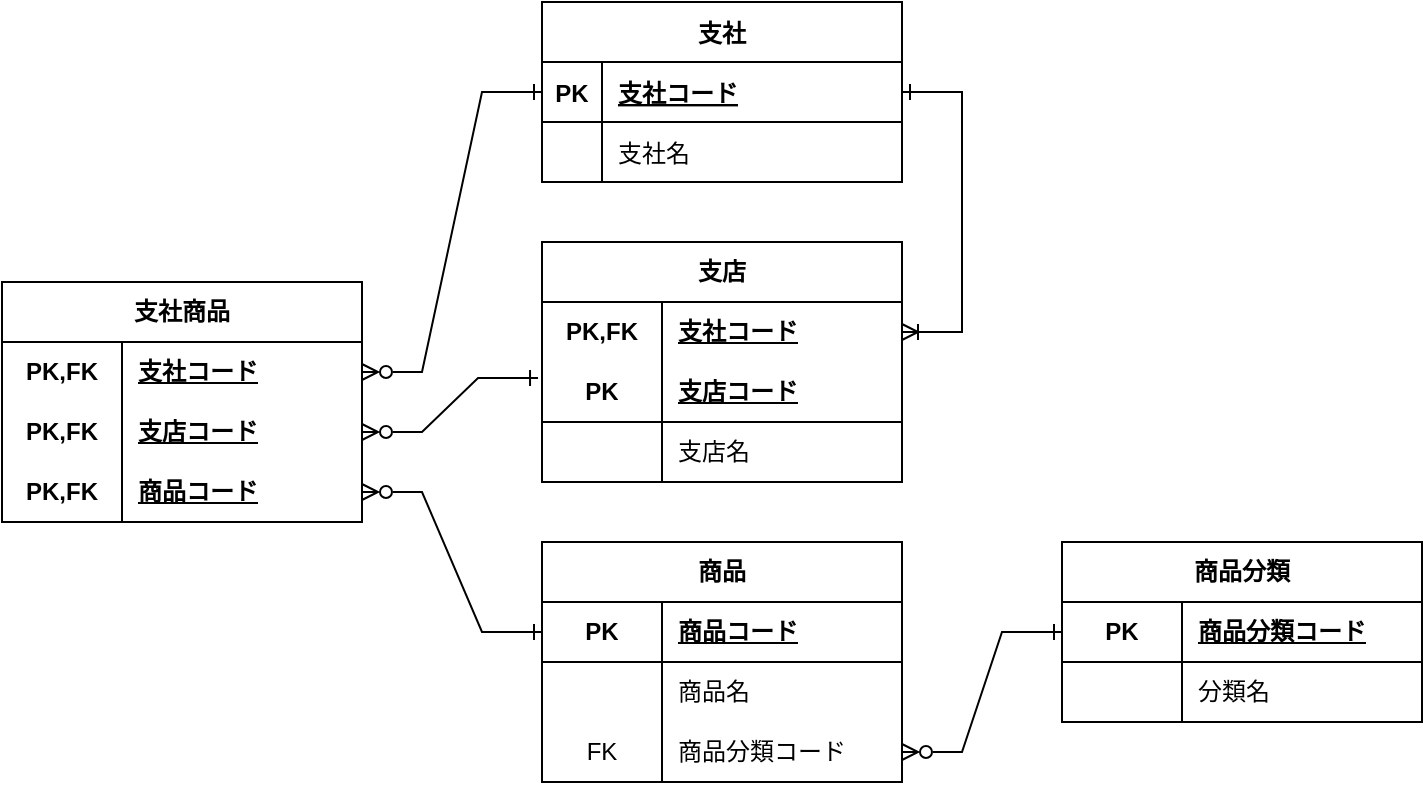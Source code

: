 <mxfile version="21.3.3" type="device">
  <diagram id="R2lEEEUBdFMjLlhIrx00" name="Page-1">
    <mxGraphModel dx="825" dy="484" grid="1" gridSize="10" guides="1" tooltips="1" connect="1" arrows="1" fold="1" page="1" pageScale="1" pageWidth="850" pageHeight="1100" math="0" shadow="0" extFonts="Permanent Marker^https://fonts.googleapis.com/css?family=Permanent+Marker">
      <root>
        <mxCell id="0" />
        <mxCell id="1" parent="0" />
        <mxCell id="C-vyLk0tnHw3VtMMgP7b-2" value="支社" style="shape=table;startSize=30;container=1;collapsible=1;childLayout=tableLayout;fixedRows=1;rowLines=0;fontStyle=1;align=center;resizeLast=1;" parent="1" vertex="1">
          <mxGeometry x="310" y="90" width="180" height="90" as="geometry" />
        </mxCell>
        <mxCell id="C-vyLk0tnHw3VtMMgP7b-3" value="" style="shape=partialRectangle;collapsible=0;dropTarget=0;pointerEvents=0;fillColor=none;points=[[0,0.5],[1,0.5]];portConstraint=eastwest;top=0;left=0;right=0;bottom=1;" parent="C-vyLk0tnHw3VtMMgP7b-2" vertex="1">
          <mxGeometry y="30" width="180" height="30" as="geometry" />
        </mxCell>
        <mxCell id="C-vyLk0tnHw3VtMMgP7b-4" value="PK" style="shape=partialRectangle;overflow=hidden;connectable=0;fillColor=none;top=0;left=0;bottom=0;right=0;fontStyle=1;" parent="C-vyLk0tnHw3VtMMgP7b-3" vertex="1">
          <mxGeometry width="30" height="30" as="geometry">
            <mxRectangle width="30" height="30" as="alternateBounds" />
          </mxGeometry>
        </mxCell>
        <mxCell id="C-vyLk0tnHw3VtMMgP7b-5" value="支社コード" style="shape=partialRectangle;overflow=hidden;connectable=0;fillColor=none;top=0;left=0;bottom=0;right=0;align=left;spacingLeft=6;fontStyle=5;" parent="C-vyLk0tnHw3VtMMgP7b-3" vertex="1">
          <mxGeometry x="30" width="150" height="30" as="geometry">
            <mxRectangle width="150" height="30" as="alternateBounds" />
          </mxGeometry>
        </mxCell>
        <mxCell id="C-vyLk0tnHw3VtMMgP7b-6" value="" style="shape=partialRectangle;collapsible=0;dropTarget=0;pointerEvents=0;fillColor=none;points=[[0,0.5],[1,0.5]];portConstraint=eastwest;top=0;left=0;right=0;bottom=0;" parent="C-vyLk0tnHw3VtMMgP7b-2" vertex="1">
          <mxGeometry y="60" width="180" height="30" as="geometry" />
        </mxCell>
        <mxCell id="C-vyLk0tnHw3VtMMgP7b-7" value="" style="shape=partialRectangle;overflow=hidden;connectable=0;fillColor=none;top=0;left=0;bottom=0;right=0;" parent="C-vyLk0tnHw3VtMMgP7b-6" vertex="1">
          <mxGeometry width="30" height="30" as="geometry">
            <mxRectangle width="30" height="30" as="alternateBounds" />
          </mxGeometry>
        </mxCell>
        <mxCell id="C-vyLk0tnHw3VtMMgP7b-8" value="支社名" style="shape=partialRectangle;overflow=hidden;connectable=0;fillColor=none;top=0;left=0;bottom=0;right=0;align=left;spacingLeft=6;" parent="C-vyLk0tnHw3VtMMgP7b-6" vertex="1">
          <mxGeometry x="30" width="150" height="30" as="geometry">
            <mxRectangle width="150" height="30" as="alternateBounds" />
          </mxGeometry>
        </mxCell>
        <mxCell id="HytYquSWt7xit_SrK-fV-26" value="支社商品" style="shape=table;startSize=30;container=1;collapsible=1;childLayout=tableLayout;fixedRows=1;rowLines=0;fontStyle=1;align=center;resizeLast=1;html=1;whiteSpace=wrap;" vertex="1" parent="1">
          <mxGeometry x="40" y="230" width="180" height="120" as="geometry" />
        </mxCell>
        <mxCell id="HytYquSWt7xit_SrK-fV-45" style="shape=tableRow;horizontal=0;startSize=0;swimlaneHead=0;swimlaneBody=0;fillColor=none;collapsible=0;dropTarget=0;points=[[0,0.5],[1,0.5]];portConstraint=eastwest;top=0;left=0;right=0;bottom=0;html=1;" vertex="1" parent="HytYquSWt7xit_SrK-fV-26">
          <mxGeometry y="30" width="180" height="30" as="geometry" />
        </mxCell>
        <mxCell id="HytYquSWt7xit_SrK-fV-46" value="PK,FK" style="shape=partialRectangle;connectable=0;fillColor=none;top=0;left=0;bottom=0;right=0;fontStyle=1;overflow=hidden;html=1;whiteSpace=wrap;" vertex="1" parent="HytYquSWt7xit_SrK-fV-45">
          <mxGeometry width="60" height="30" as="geometry">
            <mxRectangle width="60" height="30" as="alternateBounds" />
          </mxGeometry>
        </mxCell>
        <mxCell id="HytYquSWt7xit_SrK-fV-47" value="支社コード" style="shape=partialRectangle;connectable=0;fillColor=none;top=0;left=0;bottom=0;right=0;align=left;spacingLeft=6;fontStyle=5;overflow=hidden;html=1;whiteSpace=wrap;" vertex="1" parent="HytYquSWt7xit_SrK-fV-45">
          <mxGeometry x="60" width="120" height="30" as="geometry">
            <mxRectangle width="120" height="30" as="alternateBounds" />
          </mxGeometry>
        </mxCell>
        <mxCell id="HytYquSWt7xit_SrK-fV-27" value="" style="shape=tableRow;horizontal=0;startSize=0;swimlaneHead=0;swimlaneBody=0;fillColor=none;collapsible=0;dropTarget=0;points=[[0,0.5],[1,0.5]];portConstraint=eastwest;top=0;left=0;right=0;bottom=0;html=1;" vertex="1" parent="HytYquSWt7xit_SrK-fV-26">
          <mxGeometry y="60" width="180" height="30" as="geometry" />
        </mxCell>
        <mxCell id="HytYquSWt7xit_SrK-fV-28" value="PK,FK" style="shape=partialRectangle;connectable=0;fillColor=none;top=0;left=0;bottom=0;right=0;fontStyle=1;overflow=hidden;html=1;whiteSpace=wrap;" vertex="1" parent="HytYquSWt7xit_SrK-fV-27">
          <mxGeometry width="60" height="30" as="geometry">
            <mxRectangle width="60" height="30" as="alternateBounds" />
          </mxGeometry>
        </mxCell>
        <mxCell id="HytYquSWt7xit_SrK-fV-29" value="支店コード" style="shape=partialRectangle;connectable=0;fillColor=none;top=0;left=0;bottom=0;right=0;align=left;spacingLeft=6;fontStyle=5;overflow=hidden;html=1;whiteSpace=wrap;" vertex="1" parent="HytYquSWt7xit_SrK-fV-27">
          <mxGeometry x="60" width="120" height="30" as="geometry">
            <mxRectangle width="120" height="30" as="alternateBounds" />
          </mxGeometry>
        </mxCell>
        <mxCell id="HytYquSWt7xit_SrK-fV-30" value="" style="shape=tableRow;horizontal=0;startSize=0;swimlaneHead=0;swimlaneBody=0;fillColor=none;collapsible=0;dropTarget=0;points=[[0,0.5],[1,0.5]];portConstraint=eastwest;top=0;left=0;right=0;bottom=1;html=1;" vertex="1" parent="HytYquSWt7xit_SrK-fV-26">
          <mxGeometry y="90" width="180" height="30" as="geometry" />
        </mxCell>
        <mxCell id="HytYquSWt7xit_SrK-fV-31" value="PK,FK" style="shape=partialRectangle;connectable=0;fillColor=none;top=0;left=0;bottom=0;right=0;fontStyle=1;overflow=hidden;html=1;whiteSpace=wrap;" vertex="1" parent="HytYquSWt7xit_SrK-fV-30">
          <mxGeometry width="60" height="30" as="geometry">
            <mxRectangle width="60" height="30" as="alternateBounds" />
          </mxGeometry>
        </mxCell>
        <mxCell id="HytYquSWt7xit_SrK-fV-32" value="商品コード" style="shape=partialRectangle;connectable=0;fillColor=none;top=0;left=0;bottom=0;right=0;align=left;spacingLeft=6;fontStyle=5;overflow=hidden;html=1;whiteSpace=wrap;" vertex="1" parent="HytYquSWt7xit_SrK-fV-30">
          <mxGeometry x="60" width="120" height="30" as="geometry">
            <mxRectangle width="120" height="30" as="alternateBounds" />
          </mxGeometry>
        </mxCell>
        <mxCell id="HytYquSWt7xit_SrK-fV-49" value="" style="edgeStyle=entityRelationEdgeStyle;fontSize=12;html=1;endArrow=ERzeroToMany;rounded=0;entryX=1;entryY=0.5;entryDx=0;entryDy=0;exitX=0;exitY=0.5;exitDx=0;exitDy=0;verticalAlign=top;startArrow=ERone;startFill=0;endFill=0;" edge="1" parent="1" source="C-vyLk0tnHw3VtMMgP7b-3" target="HytYquSWt7xit_SrK-fV-45">
          <mxGeometry width="100" height="100" relative="1" as="geometry">
            <mxPoint x="380" y="310" as="sourcePoint" />
            <mxPoint x="480" y="210" as="targetPoint" />
          </mxGeometry>
        </mxCell>
        <mxCell id="HytYquSWt7xit_SrK-fV-50" value="" style="edgeStyle=entityRelationEdgeStyle;fontSize=12;html=1;endArrow=ERzeroToMany;rounded=0;entryX=1;entryY=0.5;entryDx=0;entryDy=0;exitX=-0.011;exitY=0.267;exitDx=0;exitDy=0;startArrow=ERone;startFill=0;endFill=0;exitPerimeter=0;" edge="1" parent="1" source="HytYquSWt7xit_SrK-fV-64" target="HytYquSWt7xit_SrK-fV-27">
          <mxGeometry width="100" height="100" relative="1" as="geometry">
            <mxPoint x="450" y="315" as="sourcePoint" />
            <mxPoint x="480" y="210" as="targetPoint" />
          </mxGeometry>
        </mxCell>
        <mxCell id="HytYquSWt7xit_SrK-fV-60" value="支店" style="shape=table;startSize=30;container=1;collapsible=1;childLayout=tableLayout;fixedRows=1;rowLines=0;fontStyle=1;align=center;resizeLast=1;html=1;whiteSpace=wrap;strokeColor=default;fontFamily=Helvetica;fontSize=12;fontColor=default;fillColor=none;" vertex="1" parent="1">
          <mxGeometry x="310" y="210" width="180" height="120" as="geometry" />
        </mxCell>
        <mxCell id="HytYquSWt7xit_SrK-fV-61" value="" style="shape=tableRow;horizontal=0;startSize=0;swimlaneHead=0;swimlaneBody=0;fillColor=none;collapsible=0;dropTarget=0;points=[[0,0.5],[1,0.5]];portConstraint=eastwest;top=0;left=0;right=0;bottom=0;html=1;strokeColor=default;fontFamily=Helvetica;fontSize=12;fontColor=default;" vertex="1" parent="HytYquSWt7xit_SrK-fV-60">
          <mxGeometry y="30" width="180" height="30" as="geometry" />
        </mxCell>
        <mxCell id="HytYquSWt7xit_SrK-fV-62" value="PK,FK" style="shape=partialRectangle;connectable=0;fillColor=none;top=0;left=0;bottom=0;right=0;fontStyle=1;overflow=hidden;html=1;whiteSpace=wrap;strokeColor=default;fontFamily=Helvetica;fontSize=12;fontColor=default;" vertex="1" parent="HytYquSWt7xit_SrK-fV-61">
          <mxGeometry width="60" height="30" as="geometry">
            <mxRectangle width="60" height="30" as="alternateBounds" />
          </mxGeometry>
        </mxCell>
        <mxCell id="HytYquSWt7xit_SrK-fV-63" value="支社コード" style="shape=partialRectangle;connectable=0;fillColor=none;top=0;left=0;bottom=0;right=0;align=left;spacingLeft=6;fontStyle=5;overflow=hidden;html=1;whiteSpace=wrap;strokeColor=default;fontFamily=Helvetica;fontSize=12;fontColor=default;" vertex="1" parent="HytYquSWt7xit_SrK-fV-61">
          <mxGeometry x="60" width="120" height="30" as="geometry">
            <mxRectangle width="120" height="30" as="alternateBounds" />
          </mxGeometry>
        </mxCell>
        <mxCell id="HytYquSWt7xit_SrK-fV-64" value="" style="shape=tableRow;horizontal=0;startSize=0;swimlaneHead=0;swimlaneBody=0;fillColor=none;collapsible=0;dropTarget=0;points=[[0,0.5],[1,0.5]];portConstraint=eastwest;top=0;left=0;right=0;bottom=1;html=1;strokeColor=default;fontFamily=Helvetica;fontSize=12;fontColor=default;" vertex="1" parent="HytYquSWt7xit_SrK-fV-60">
          <mxGeometry y="60" width="180" height="30" as="geometry" />
        </mxCell>
        <mxCell id="HytYquSWt7xit_SrK-fV-65" value="PK" style="shape=partialRectangle;connectable=0;fillColor=none;top=0;left=0;bottom=0;right=0;fontStyle=1;overflow=hidden;html=1;whiteSpace=wrap;strokeColor=default;fontFamily=Helvetica;fontSize=12;fontColor=default;" vertex="1" parent="HytYquSWt7xit_SrK-fV-64">
          <mxGeometry width="60" height="30" as="geometry">
            <mxRectangle width="60" height="30" as="alternateBounds" />
          </mxGeometry>
        </mxCell>
        <mxCell id="HytYquSWt7xit_SrK-fV-66" value="支店コード" style="shape=partialRectangle;connectable=0;fillColor=none;top=0;left=0;bottom=0;right=0;align=left;spacingLeft=6;fontStyle=5;overflow=hidden;html=1;whiteSpace=wrap;strokeColor=default;fontFamily=Helvetica;fontSize=12;fontColor=default;" vertex="1" parent="HytYquSWt7xit_SrK-fV-64">
          <mxGeometry x="60" width="120" height="30" as="geometry">
            <mxRectangle width="120" height="30" as="alternateBounds" />
          </mxGeometry>
        </mxCell>
        <mxCell id="HytYquSWt7xit_SrK-fV-67" value="" style="shape=tableRow;horizontal=0;startSize=0;swimlaneHead=0;swimlaneBody=0;fillColor=none;collapsible=0;dropTarget=0;points=[[0,0.5],[1,0.5]];portConstraint=eastwest;top=0;left=0;right=0;bottom=0;html=1;strokeColor=default;fontFamily=Helvetica;fontSize=12;fontColor=default;" vertex="1" parent="HytYquSWt7xit_SrK-fV-60">
          <mxGeometry y="90" width="180" height="30" as="geometry" />
        </mxCell>
        <mxCell id="HytYquSWt7xit_SrK-fV-68" value="" style="shape=partialRectangle;connectable=0;fillColor=none;top=0;left=0;bottom=0;right=0;editable=1;overflow=hidden;html=1;whiteSpace=wrap;strokeColor=default;fontFamily=Helvetica;fontSize=12;fontColor=default;" vertex="1" parent="HytYquSWt7xit_SrK-fV-67">
          <mxGeometry width="60" height="30" as="geometry">
            <mxRectangle width="60" height="30" as="alternateBounds" />
          </mxGeometry>
        </mxCell>
        <mxCell id="HytYquSWt7xit_SrK-fV-69" value="支店名" style="shape=partialRectangle;connectable=0;fillColor=none;top=0;left=0;bottom=0;right=0;align=left;spacingLeft=6;overflow=hidden;html=1;whiteSpace=wrap;strokeColor=default;fontFamily=Helvetica;fontSize=12;fontColor=default;" vertex="1" parent="HytYquSWt7xit_SrK-fV-67">
          <mxGeometry x="60" width="120" height="30" as="geometry">
            <mxRectangle width="120" height="30" as="alternateBounds" />
          </mxGeometry>
        </mxCell>
        <mxCell id="HytYquSWt7xit_SrK-fV-73" value="商品" style="shape=table;startSize=30;container=1;collapsible=1;childLayout=tableLayout;fixedRows=1;rowLines=0;fontStyle=1;align=center;resizeLast=1;html=1;whiteSpace=wrap;strokeColor=default;fontFamily=Helvetica;fontSize=12;fontColor=default;fillColor=none;" vertex="1" parent="1">
          <mxGeometry x="310" y="360" width="180" height="120" as="geometry" />
        </mxCell>
        <mxCell id="HytYquSWt7xit_SrK-fV-77" value="" style="shape=tableRow;horizontal=0;startSize=0;swimlaneHead=0;swimlaneBody=0;fillColor=none;collapsible=0;dropTarget=0;points=[[0,0.5],[1,0.5]];portConstraint=eastwest;top=0;left=0;right=0;bottom=1;html=1;strokeColor=default;fontFamily=Helvetica;fontSize=12;fontColor=default;" vertex="1" parent="HytYquSWt7xit_SrK-fV-73">
          <mxGeometry y="30" width="180" height="30" as="geometry" />
        </mxCell>
        <mxCell id="HytYquSWt7xit_SrK-fV-78" value="PK" style="shape=partialRectangle;connectable=0;fillColor=none;top=0;left=0;bottom=0;right=0;fontStyle=1;overflow=hidden;html=1;whiteSpace=wrap;strokeColor=default;fontFamily=Helvetica;fontSize=12;fontColor=default;" vertex="1" parent="HytYquSWt7xit_SrK-fV-77">
          <mxGeometry width="60" height="30" as="geometry">
            <mxRectangle width="60" height="30" as="alternateBounds" />
          </mxGeometry>
        </mxCell>
        <mxCell id="HytYquSWt7xit_SrK-fV-79" value="商品コード" style="shape=partialRectangle;connectable=0;fillColor=none;top=0;left=0;bottom=0;right=0;align=left;spacingLeft=6;fontStyle=5;overflow=hidden;html=1;whiteSpace=wrap;strokeColor=default;fontFamily=Helvetica;fontSize=12;fontColor=default;" vertex="1" parent="HytYquSWt7xit_SrK-fV-77">
          <mxGeometry x="60" width="120" height="30" as="geometry">
            <mxRectangle width="120" height="30" as="alternateBounds" />
          </mxGeometry>
        </mxCell>
        <mxCell id="HytYquSWt7xit_SrK-fV-103" value="" style="shape=tableRow;horizontal=0;startSize=0;swimlaneHead=0;swimlaneBody=0;fillColor=none;collapsible=0;dropTarget=0;points=[[0,0.5],[1,0.5]];portConstraint=eastwest;top=0;left=0;right=0;bottom=0;html=1;strokeColor=default;fontFamily=Helvetica;fontSize=12;fontColor=default;" vertex="1" parent="HytYquSWt7xit_SrK-fV-73">
          <mxGeometry y="60" width="180" height="30" as="geometry" />
        </mxCell>
        <mxCell id="HytYquSWt7xit_SrK-fV-104" value="" style="shape=partialRectangle;connectable=0;fillColor=none;top=0;left=0;bottom=0;right=0;editable=1;overflow=hidden;html=1;whiteSpace=wrap;strokeColor=default;fontFamily=Helvetica;fontSize=12;fontColor=default;" vertex="1" parent="HytYquSWt7xit_SrK-fV-103">
          <mxGeometry width="60" height="30" as="geometry">
            <mxRectangle width="60" height="30" as="alternateBounds" />
          </mxGeometry>
        </mxCell>
        <mxCell id="HytYquSWt7xit_SrK-fV-105" value="商品名" style="shape=partialRectangle;connectable=0;fillColor=none;top=0;left=0;bottom=0;right=0;align=left;spacingLeft=6;overflow=hidden;html=1;whiteSpace=wrap;strokeColor=default;fontFamily=Helvetica;fontSize=12;fontColor=default;" vertex="1" parent="HytYquSWt7xit_SrK-fV-103">
          <mxGeometry x="60" width="120" height="30" as="geometry">
            <mxRectangle width="120" height="30" as="alternateBounds" />
          </mxGeometry>
        </mxCell>
        <mxCell id="HytYquSWt7xit_SrK-fV-83" value="" style="shape=tableRow;horizontal=0;startSize=0;swimlaneHead=0;swimlaneBody=0;fillColor=none;collapsible=0;dropTarget=0;points=[[0,0.5],[1,0.5]];portConstraint=eastwest;top=0;left=0;right=0;bottom=0;html=1;strokeColor=default;fontFamily=Helvetica;fontSize=12;fontColor=default;" vertex="1" parent="HytYquSWt7xit_SrK-fV-73">
          <mxGeometry y="90" width="180" height="30" as="geometry" />
        </mxCell>
        <mxCell id="HytYquSWt7xit_SrK-fV-84" value="FK" style="shape=partialRectangle;connectable=0;fillColor=none;top=0;left=0;bottom=0;right=0;editable=1;overflow=hidden;html=1;whiteSpace=wrap;strokeColor=default;fontFamily=Helvetica;fontSize=12;fontColor=default;" vertex="1" parent="HytYquSWt7xit_SrK-fV-83">
          <mxGeometry width="60" height="30" as="geometry">
            <mxRectangle width="60" height="30" as="alternateBounds" />
          </mxGeometry>
        </mxCell>
        <mxCell id="HytYquSWt7xit_SrK-fV-85" value="商品分類コード" style="shape=partialRectangle;connectable=0;fillColor=none;top=0;left=0;bottom=0;right=0;align=left;spacingLeft=6;overflow=hidden;html=1;whiteSpace=wrap;strokeColor=default;fontFamily=Helvetica;fontSize=12;fontColor=default;" vertex="1" parent="HytYquSWt7xit_SrK-fV-83">
          <mxGeometry x="60" width="120" height="30" as="geometry">
            <mxRectangle width="120" height="30" as="alternateBounds" />
          </mxGeometry>
        </mxCell>
        <mxCell id="HytYquSWt7xit_SrK-fV-86" value="" style="edgeStyle=entityRelationEdgeStyle;fontSize=12;html=1;endArrow=ERzeroToMany;rounded=0;fontFamily=Helvetica;fontColor=default;exitX=0;exitY=0.5;exitDx=0;exitDy=0;entryX=1;entryY=0.5;entryDx=0;entryDy=0;startArrow=ERone;startFill=0;endFill=0;" edge="1" parent="1" source="HytYquSWt7xit_SrK-fV-77" target="HytYquSWt7xit_SrK-fV-30">
          <mxGeometry width="100" height="100" relative="1" as="geometry">
            <mxPoint x="380" y="320" as="sourcePoint" />
            <mxPoint x="480" y="220" as="targetPoint" />
          </mxGeometry>
        </mxCell>
        <mxCell id="HytYquSWt7xit_SrK-fV-89" value="商品分類" style="shape=table;startSize=30;container=1;collapsible=1;childLayout=tableLayout;fixedRows=1;rowLines=0;fontStyle=1;align=center;resizeLast=1;html=1;whiteSpace=wrap;strokeColor=default;fontFamily=Helvetica;fontSize=12;fontColor=default;fillColor=none;" vertex="1" parent="1">
          <mxGeometry x="570" y="360" width="180" height="90" as="geometry" />
        </mxCell>
        <mxCell id="HytYquSWt7xit_SrK-fV-93" value="" style="shape=tableRow;horizontal=0;startSize=0;swimlaneHead=0;swimlaneBody=0;fillColor=none;collapsible=0;dropTarget=0;points=[[0,0.5],[1,0.5]];portConstraint=eastwest;top=0;left=0;right=0;bottom=1;html=1;strokeColor=default;fontFamily=Helvetica;fontSize=12;fontColor=default;" vertex="1" parent="HytYquSWt7xit_SrK-fV-89">
          <mxGeometry y="30" width="180" height="30" as="geometry" />
        </mxCell>
        <mxCell id="HytYquSWt7xit_SrK-fV-94" value="PK" style="shape=partialRectangle;connectable=0;fillColor=none;top=0;left=0;bottom=0;right=0;fontStyle=1;overflow=hidden;html=1;whiteSpace=wrap;strokeColor=default;fontFamily=Helvetica;fontSize=12;fontColor=default;" vertex="1" parent="HytYquSWt7xit_SrK-fV-93">
          <mxGeometry width="60" height="30" as="geometry">
            <mxRectangle width="60" height="30" as="alternateBounds" />
          </mxGeometry>
        </mxCell>
        <mxCell id="HytYquSWt7xit_SrK-fV-95" value="商品分類コード" style="shape=partialRectangle;connectable=0;fillColor=none;top=0;left=0;bottom=0;right=0;align=left;spacingLeft=6;fontStyle=5;overflow=hidden;html=1;whiteSpace=wrap;strokeColor=default;fontFamily=Helvetica;fontSize=12;fontColor=default;" vertex="1" parent="HytYquSWt7xit_SrK-fV-93">
          <mxGeometry x="60" width="120" height="30" as="geometry">
            <mxRectangle width="120" height="30" as="alternateBounds" />
          </mxGeometry>
        </mxCell>
        <mxCell id="HytYquSWt7xit_SrK-fV-96" value="" style="shape=tableRow;horizontal=0;startSize=0;swimlaneHead=0;swimlaneBody=0;fillColor=none;collapsible=0;dropTarget=0;points=[[0,0.5],[1,0.5]];portConstraint=eastwest;top=0;left=0;right=0;bottom=0;html=1;strokeColor=default;fontFamily=Helvetica;fontSize=12;fontColor=default;" vertex="1" parent="HytYquSWt7xit_SrK-fV-89">
          <mxGeometry y="60" width="180" height="30" as="geometry" />
        </mxCell>
        <mxCell id="HytYquSWt7xit_SrK-fV-97" value="" style="shape=partialRectangle;connectable=0;fillColor=none;top=0;left=0;bottom=0;right=0;editable=1;overflow=hidden;html=1;whiteSpace=wrap;strokeColor=default;fontFamily=Helvetica;fontSize=12;fontColor=default;" vertex="1" parent="HytYquSWt7xit_SrK-fV-96">
          <mxGeometry width="60" height="30" as="geometry">
            <mxRectangle width="60" height="30" as="alternateBounds" />
          </mxGeometry>
        </mxCell>
        <mxCell id="HytYquSWt7xit_SrK-fV-98" value="分類名" style="shape=partialRectangle;connectable=0;fillColor=none;top=0;left=0;bottom=0;right=0;align=left;spacingLeft=6;overflow=hidden;html=1;whiteSpace=wrap;strokeColor=default;fontFamily=Helvetica;fontSize=12;fontColor=default;" vertex="1" parent="HytYquSWt7xit_SrK-fV-96">
          <mxGeometry x="60" width="120" height="30" as="geometry">
            <mxRectangle width="120" height="30" as="alternateBounds" />
          </mxGeometry>
        </mxCell>
        <mxCell id="HytYquSWt7xit_SrK-fV-102" value="" style="edgeStyle=entityRelationEdgeStyle;fontSize=12;html=1;endArrow=ERzeroToMany;rounded=0;fontFamily=Helvetica;fontColor=default;exitX=0;exitY=0.5;exitDx=0;exitDy=0;entryX=1;entryY=0.5;entryDx=0;entryDy=0;startArrow=ERone;startFill=0;endFill=0;" edge="1" parent="1" source="HytYquSWt7xit_SrK-fV-93" target="HytYquSWt7xit_SrK-fV-83">
          <mxGeometry width="100" height="100" relative="1" as="geometry">
            <mxPoint x="490" y="410" as="sourcePoint" />
            <mxPoint x="540" y="340" as="targetPoint" />
          </mxGeometry>
        </mxCell>
        <mxCell id="HytYquSWt7xit_SrK-fV-106" value="" style="edgeStyle=entityRelationEdgeStyle;fontSize=12;html=1;endArrow=ERoneToMany;rounded=0;fontFamily=Helvetica;fontColor=default;entryX=1;entryY=0.5;entryDx=0;entryDy=0;exitX=1;exitY=0.5;exitDx=0;exitDy=0;startArrow=ERone;startFill=0;" edge="1" parent="1" source="C-vyLk0tnHw3VtMMgP7b-3" target="HytYquSWt7xit_SrK-fV-61">
          <mxGeometry width="100" height="100" relative="1" as="geometry">
            <mxPoint x="490" y="140" as="sourcePoint" />
            <mxPoint x="480" y="220" as="targetPoint" />
          </mxGeometry>
        </mxCell>
      </root>
    </mxGraphModel>
  </diagram>
</mxfile>
